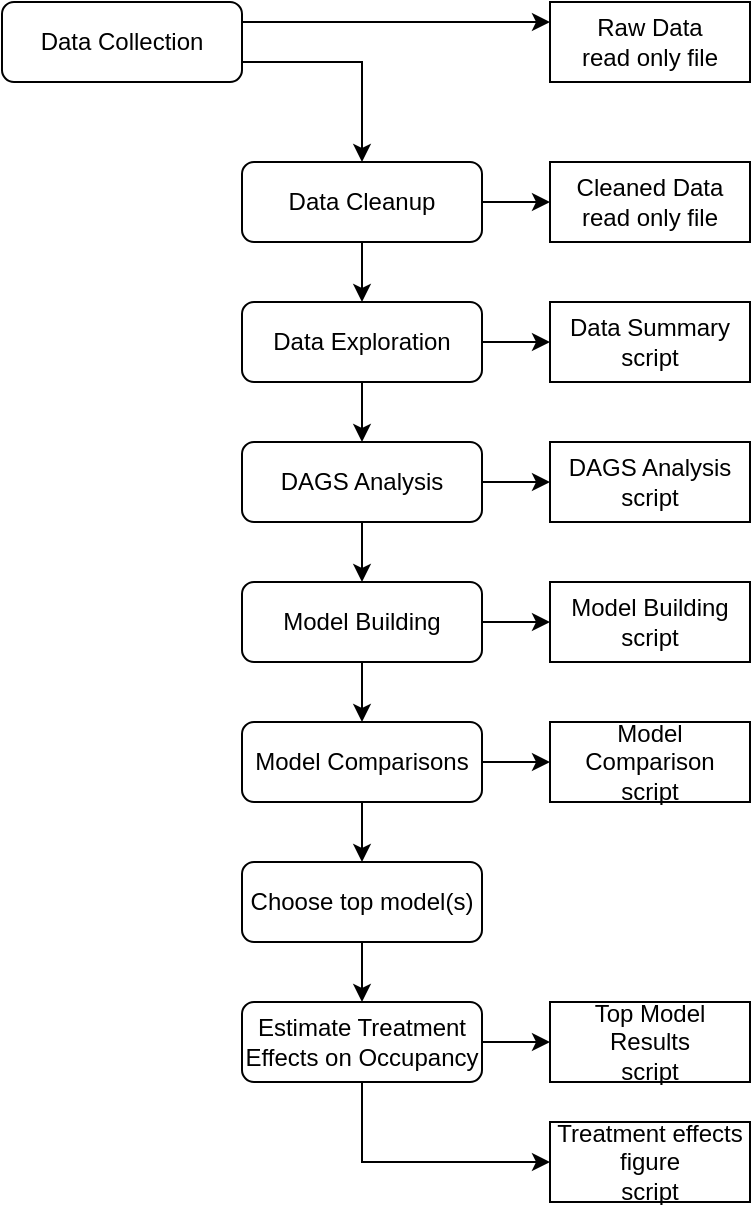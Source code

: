 <mxfile version="22.1.21" type="github">
  <diagram id="C5RBs43oDa-KdzZeNtuy" name="Page-1">
    <mxGraphModel dx="1434" dy="738" grid="1" gridSize="10" guides="1" tooltips="1" connect="1" arrows="1" fold="1" page="1" pageScale="1" pageWidth="827" pageHeight="1169" math="0" shadow="0">
      <root>
        <mxCell id="WIyWlLk6GJQsqaUBKTNV-0" />
        <mxCell id="WIyWlLk6GJQsqaUBKTNV-1" parent="WIyWlLk6GJQsqaUBKTNV-0" />
        <mxCell id="NA5NOL0hhlwZJ-JMqKQf-26" style="edgeStyle=orthogonalEdgeStyle;rounded=0;orthogonalLoop=1;jettySize=auto;html=1;exitX=1;exitY=0.25;exitDx=0;exitDy=0;entryX=0;entryY=0.25;entryDx=0;entryDy=0;" edge="1" parent="WIyWlLk6GJQsqaUBKTNV-1" source="WIyWlLk6GJQsqaUBKTNV-3" target="NA5NOL0hhlwZJ-JMqKQf-8">
          <mxGeometry relative="1" as="geometry">
            <mxPoint x="280" y="50" as="targetPoint" />
          </mxGeometry>
        </mxCell>
        <mxCell id="WIyWlLk6GJQsqaUBKTNV-3" value="Data Collection" style="rounded=1;whiteSpace=wrap;html=1;fontSize=12;glass=0;strokeWidth=1;shadow=0;" parent="WIyWlLk6GJQsqaUBKTNV-1" vertex="1">
          <mxGeometry x="40" y="40" width="120" height="40" as="geometry" />
        </mxCell>
        <mxCell id="NA5NOL0hhlwZJ-JMqKQf-2" value="Cleaned Data&lt;br&gt;read only file" style="rounded=0;whiteSpace=wrap;html=1;" vertex="1" parent="WIyWlLk6GJQsqaUBKTNV-1">
          <mxGeometry x="314" y="120" width="100" height="40" as="geometry" />
        </mxCell>
        <mxCell id="NA5NOL0hhlwZJ-JMqKQf-31" style="edgeStyle=orthogonalEdgeStyle;rounded=0;orthogonalLoop=1;jettySize=auto;html=1;exitX=1;exitY=0.5;exitDx=0;exitDy=0;entryX=0;entryY=0.5;entryDx=0;entryDy=0;" edge="1" parent="WIyWlLk6GJQsqaUBKTNV-1" source="NA5NOL0hhlwZJ-JMqKQf-6" target="NA5NOL0hhlwZJ-JMqKQf-16">
          <mxGeometry relative="1" as="geometry" />
        </mxCell>
        <mxCell id="NA5NOL0hhlwZJ-JMqKQf-33" style="edgeStyle=orthogonalEdgeStyle;rounded=0;orthogonalLoop=1;jettySize=auto;html=1;exitX=0.5;exitY=1;exitDx=0;exitDy=0;entryX=0.5;entryY=0;entryDx=0;entryDy=0;" edge="1" parent="WIyWlLk6GJQsqaUBKTNV-1" source="NA5NOL0hhlwZJ-JMqKQf-6" target="NA5NOL0hhlwZJ-JMqKQf-13">
          <mxGeometry relative="1" as="geometry" />
        </mxCell>
        <mxCell id="NA5NOL0hhlwZJ-JMqKQf-6" value="Data Exploration" style="rounded=1;whiteSpace=wrap;html=1;" vertex="1" parent="WIyWlLk6GJQsqaUBKTNV-1">
          <mxGeometry x="160" y="190" width="120" height="40" as="geometry" />
        </mxCell>
        <mxCell id="NA5NOL0hhlwZJ-JMqKQf-8" value="Raw Data&lt;br&gt;read only file" style="rounded=0;whiteSpace=wrap;html=1;" vertex="1" parent="WIyWlLk6GJQsqaUBKTNV-1">
          <mxGeometry x="314" y="40" width="100" height="40" as="geometry" />
        </mxCell>
        <mxCell id="NA5NOL0hhlwZJ-JMqKQf-12" value="DAGS Analysis&lt;br&gt;script" style="rounded=0;whiteSpace=wrap;html=1;" vertex="1" parent="WIyWlLk6GJQsqaUBKTNV-1">
          <mxGeometry x="314" y="260" width="100" height="40" as="geometry" />
        </mxCell>
        <mxCell id="NA5NOL0hhlwZJ-JMqKQf-34" style="edgeStyle=orthogonalEdgeStyle;rounded=0;orthogonalLoop=1;jettySize=auto;html=1;exitX=1;exitY=0.5;exitDx=0;exitDy=0;entryX=0;entryY=0.5;entryDx=0;entryDy=0;" edge="1" parent="WIyWlLk6GJQsqaUBKTNV-1" source="NA5NOL0hhlwZJ-JMqKQf-13" target="NA5NOL0hhlwZJ-JMqKQf-12">
          <mxGeometry relative="1" as="geometry" />
        </mxCell>
        <mxCell id="NA5NOL0hhlwZJ-JMqKQf-35" style="edgeStyle=orthogonalEdgeStyle;rounded=0;orthogonalLoop=1;jettySize=auto;html=1;exitX=0.5;exitY=1;exitDx=0;exitDy=0;entryX=0.5;entryY=0;entryDx=0;entryDy=0;" edge="1" parent="WIyWlLk6GJQsqaUBKTNV-1" source="NA5NOL0hhlwZJ-JMqKQf-13" target="NA5NOL0hhlwZJ-JMqKQf-17">
          <mxGeometry relative="1" as="geometry" />
        </mxCell>
        <mxCell id="NA5NOL0hhlwZJ-JMqKQf-13" value="DAGS Analysis" style="rounded=1;whiteSpace=wrap;html=1;" vertex="1" parent="WIyWlLk6GJQsqaUBKTNV-1">
          <mxGeometry x="160" y="260" width="120" height="40" as="geometry" />
        </mxCell>
        <mxCell id="NA5NOL0hhlwZJ-JMqKQf-16" value="Data Summary&lt;br&gt;script" style="rounded=0;whiteSpace=wrap;html=1;" vertex="1" parent="WIyWlLk6GJQsqaUBKTNV-1">
          <mxGeometry x="314" y="190" width="100" height="40" as="geometry" />
        </mxCell>
        <mxCell id="NA5NOL0hhlwZJ-JMqKQf-37" style="edgeStyle=orthogonalEdgeStyle;rounded=0;orthogonalLoop=1;jettySize=auto;html=1;exitX=1;exitY=0.5;exitDx=0;exitDy=0;entryX=0;entryY=0.5;entryDx=0;entryDy=0;" edge="1" parent="WIyWlLk6GJQsqaUBKTNV-1" source="NA5NOL0hhlwZJ-JMqKQf-17" target="NA5NOL0hhlwZJ-JMqKQf-25">
          <mxGeometry relative="1" as="geometry" />
        </mxCell>
        <mxCell id="NA5NOL0hhlwZJ-JMqKQf-39" style="edgeStyle=orthogonalEdgeStyle;rounded=0;orthogonalLoop=1;jettySize=auto;html=1;exitX=0.5;exitY=1;exitDx=0;exitDy=0;entryX=0.5;entryY=0;entryDx=0;entryDy=0;" edge="1" parent="WIyWlLk6GJQsqaUBKTNV-1" source="NA5NOL0hhlwZJ-JMqKQf-17" target="NA5NOL0hhlwZJ-JMqKQf-22">
          <mxGeometry relative="1" as="geometry" />
        </mxCell>
        <mxCell id="NA5NOL0hhlwZJ-JMqKQf-17" value="Model Building" style="rounded=1;whiteSpace=wrap;html=1;" vertex="1" parent="WIyWlLk6GJQsqaUBKTNV-1">
          <mxGeometry x="160" y="330" width="120" height="40" as="geometry" />
        </mxCell>
        <mxCell id="NA5NOL0hhlwZJ-JMqKQf-20" value="Model Comparison&lt;br&gt;script" style="rounded=0;whiteSpace=wrap;html=1;" vertex="1" parent="WIyWlLk6GJQsqaUBKTNV-1">
          <mxGeometry x="314" y="400" width="100" height="40" as="geometry" />
        </mxCell>
        <mxCell id="NA5NOL0hhlwZJ-JMqKQf-44" style="edgeStyle=orthogonalEdgeStyle;rounded=0;orthogonalLoop=1;jettySize=auto;html=1;exitX=1;exitY=0.5;exitDx=0;exitDy=0;entryX=0;entryY=0.5;entryDx=0;entryDy=0;" edge="1" parent="WIyWlLk6GJQsqaUBKTNV-1" source="NA5NOL0hhlwZJ-JMqKQf-22" target="NA5NOL0hhlwZJ-JMqKQf-20">
          <mxGeometry relative="1" as="geometry" />
        </mxCell>
        <mxCell id="NA5NOL0hhlwZJ-JMqKQf-50" style="edgeStyle=orthogonalEdgeStyle;rounded=0;orthogonalLoop=1;jettySize=auto;html=1;exitX=0.5;exitY=1;exitDx=0;exitDy=0;entryX=0.5;entryY=0;entryDx=0;entryDy=0;" edge="1" parent="WIyWlLk6GJQsqaUBKTNV-1" source="NA5NOL0hhlwZJ-JMqKQf-22" target="NA5NOL0hhlwZJ-JMqKQf-48">
          <mxGeometry relative="1" as="geometry" />
        </mxCell>
        <mxCell id="NA5NOL0hhlwZJ-JMqKQf-22" value="Model Comparisons" style="rounded=1;whiteSpace=wrap;html=1;" vertex="1" parent="WIyWlLk6GJQsqaUBKTNV-1">
          <mxGeometry x="160" y="400" width="120" height="40" as="geometry" />
        </mxCell>
        <mxCell id="NA5NOL0hhlwZJ-JMqKQf-25" value="Model Building&lt;br&gt;script" style="rounded=0;whiteSpace=wrap;html=1;" vertex="1" parent="WIyWlLk6GJQsqaUBKTNV-1">
          <mxGeometry x="314" y="330" width="100" height="40" as="geometry" />
        </mxCell>
        <mxCell id="NA5NOL0hhlwZJ-JMqKQf-28" value="" style="edgeStyle=orthogonalEdgeStyle;rounded=0;orthogonalLoop=1;jettySize=auto;html=1;exitX=1;exitY=0.75;exitDx=0;exitDy=0;" edge="1" parent="WIyWlLk6GJQsqaUBKTNV-1" source="WIyWlLk6GJQsqaUBKTNV-3" target="NA5NOL0hhlwZJ-JMqKQf-0">
          <mxGeometry relative="1" as="geometry">
            <mxPoint x="230" y="120" as="targetPoint" />
            <mxPoint x="160" y="70" as="sourcePoint" />
          </mxGeometry>
        </mxCell>
        <mxCell id="NA5NOL0hhlwZJ-JMqKQf-29" style="edgeStyle=orthogonalEdgeStyle;rounded=0;orthogonalLoop=1;jettySize=auto;html=1;exitX=1;exitY=0.5;exitDx=0;exitDy=0;entryX=0;entryY=0.5;entryDx=0;entryDy=0;" edge="1" parent="WIyWlLk6GJQsqaUBKTNV-1" source="NA5NOL0hhlwZJ-JMqKQf-0" target="NA5NOL0hhlwZJ-JMqKQf-2">
          <mxGeometry relative="1" as="geometry" />
        </mxCell>
        <mxCell id="NA5NOL0hhlwZJ-JMqKQf-30" style="edgeStyle=orthogonalEdgeStyle;rounded=0;orthogonalLoop=1;jettySize=auto;html=1;exitX=0.5;exitY=1;exitDx=0;exitDy=0;entryX=0.5;entryY=0;entryDx=0;entryDy=0;" edge="1" parent="WIyWlLk6GJQsqaUBKTNV-1" source="NA5NOL0hhlwZJ-JMqKQf-0" target="NA5NOL0hhlwZJ-JMqKQf-6">
          <mxGeometry relative="1" as="geometry" />
        </mxCell>
        <mxCell id="NA5NOL0hhlwZJ-JMqKQf-0" value="Data Cleanup" style="rounded=1;whiteSpace=wrap;html=1;" vertex="1" parent="WIyWlLk6GJQsqaUBKTNV-1">
          <mxGeometry x="160" y="120" width="120" height="40" as="geometry" />
        </mxCell>
        <mxCell id="NA5NOL0hhlwZJ-JMqKQf-54" style="edgeStyle=orthogonalEdgeStyle;rounded=0;orthogonalLoop=1;jettySize=auto;html=1;exitX=1;exitY=0.5;exitDx=0;exitDy=0;entryX=0;entryY=0.5;entryDx=0;entryDy=0;" edge="1" parent="WIyWlLk6GJQsqaUBKTNV-1" source="NA5NOL0hhlwZJ-JMqKQf-46" target="NA5NOL0hhlwZJ-JMqKQf-52">
          <mxGeometry relative="1" as="geometry" />
        </mxCell>
        <mxCell id="NA5NOL0hhlwZJ-JMqKQf-55" style="edgeStyle=orthogonalEdgeStyle;rounded=0;orthogonalLoop=1;jettySize=auto;html=1;exitX=0.5;exitY=1;exitDx=0;exitDy=0;entryX=0;entryY=0.5;entryDx=0;entryDy=0;" edge="1" parent="WIyWlLk6GJQsqaUBKTNV-1" source="NA5NOL0hhlwZJ-JMqKQf-46" target="NA5NOL0hhlwZJ-JMqKQf-53">
          <mxGeometry relative="1" as="geometry" />
        </mxCell>
        <mxCell id="NA5NOL0hhlwZJ-JMqKQf-46" value="Estimate Treatment Effects on Occupancy" style="rounded=1;whiteSpace=wrap;html=1;" vertex="1" parent="WIyWlLk6GJQsqaUBKTNV-1">
          <mxGeometry x="160" y="540" width="120" height="40" as="geometry" />
        </mxCell>
        <mxCell id="NA5NOL0hhlwZJ-JMqKQf-51" style="edgeStyle=orthogonalEdgeStyle;rounded=0;orthogonalLoop=1;jettySize=auto;html=1;entryX=0.5;entryY=0;entryDx=0;entryDy=0;exitX=0.5;exitY=1;exitDx=0;exitDy=0;" edge="1" parent="WIyWlLk6GJQsqaUBKTNV-1" source="NA5NOL0hhlwZJ-JMqKQf-48" target="NA5NOL0hhlwZJ-JMqKQf-46">
          <mxGeometry relative="1" as="geometry">
            <mxPoint x="280" y="490" as="sourcePoint" />
          </mxGeometry>
        </mxCell>
        <mxCell id="NA5NOL0hhlwZJ-JMqKQf-48" value="Choose top model(s)" style="rounded=1;whiteSpace=wrap;html=1;" vertex="1" parent="WIyWlLk6GJQsqaUBKTNV-1">
          <mxGeometry x="160" y="470" width="120" height="40" as="geometry" />
        </mxCell>
        <mxCell id="NA5NOL0hhlwZJ-JMqKQf-52" value="Top Model Results&lt;br&gt;script" style="rounded=0;whiteSpace=wrap;html=1;" vertex="1" parent="WIyWlLk6GJQsqaUBKTNV-1">
          <mxGeometry x="314" y="540" width="100" height="40" as="geometry" />
        </mxCell>
        <mxCell id="NA5NOL0hhlwZJ-JMqKQf-53" value="Treatment effects figure&lt;br&gt;script" style="rounded=0;whiteSpace=wrap;html=1;" vertex="1" parent="WIyWlLk6GJQsqaUBKTNV-1">
          <mxGeometry x="314" y="600" width="100" height="40" as="geometry" />
        </mxCell>
      </root>
    </mxGraphModel>
  </diagram>
</mxfile>
